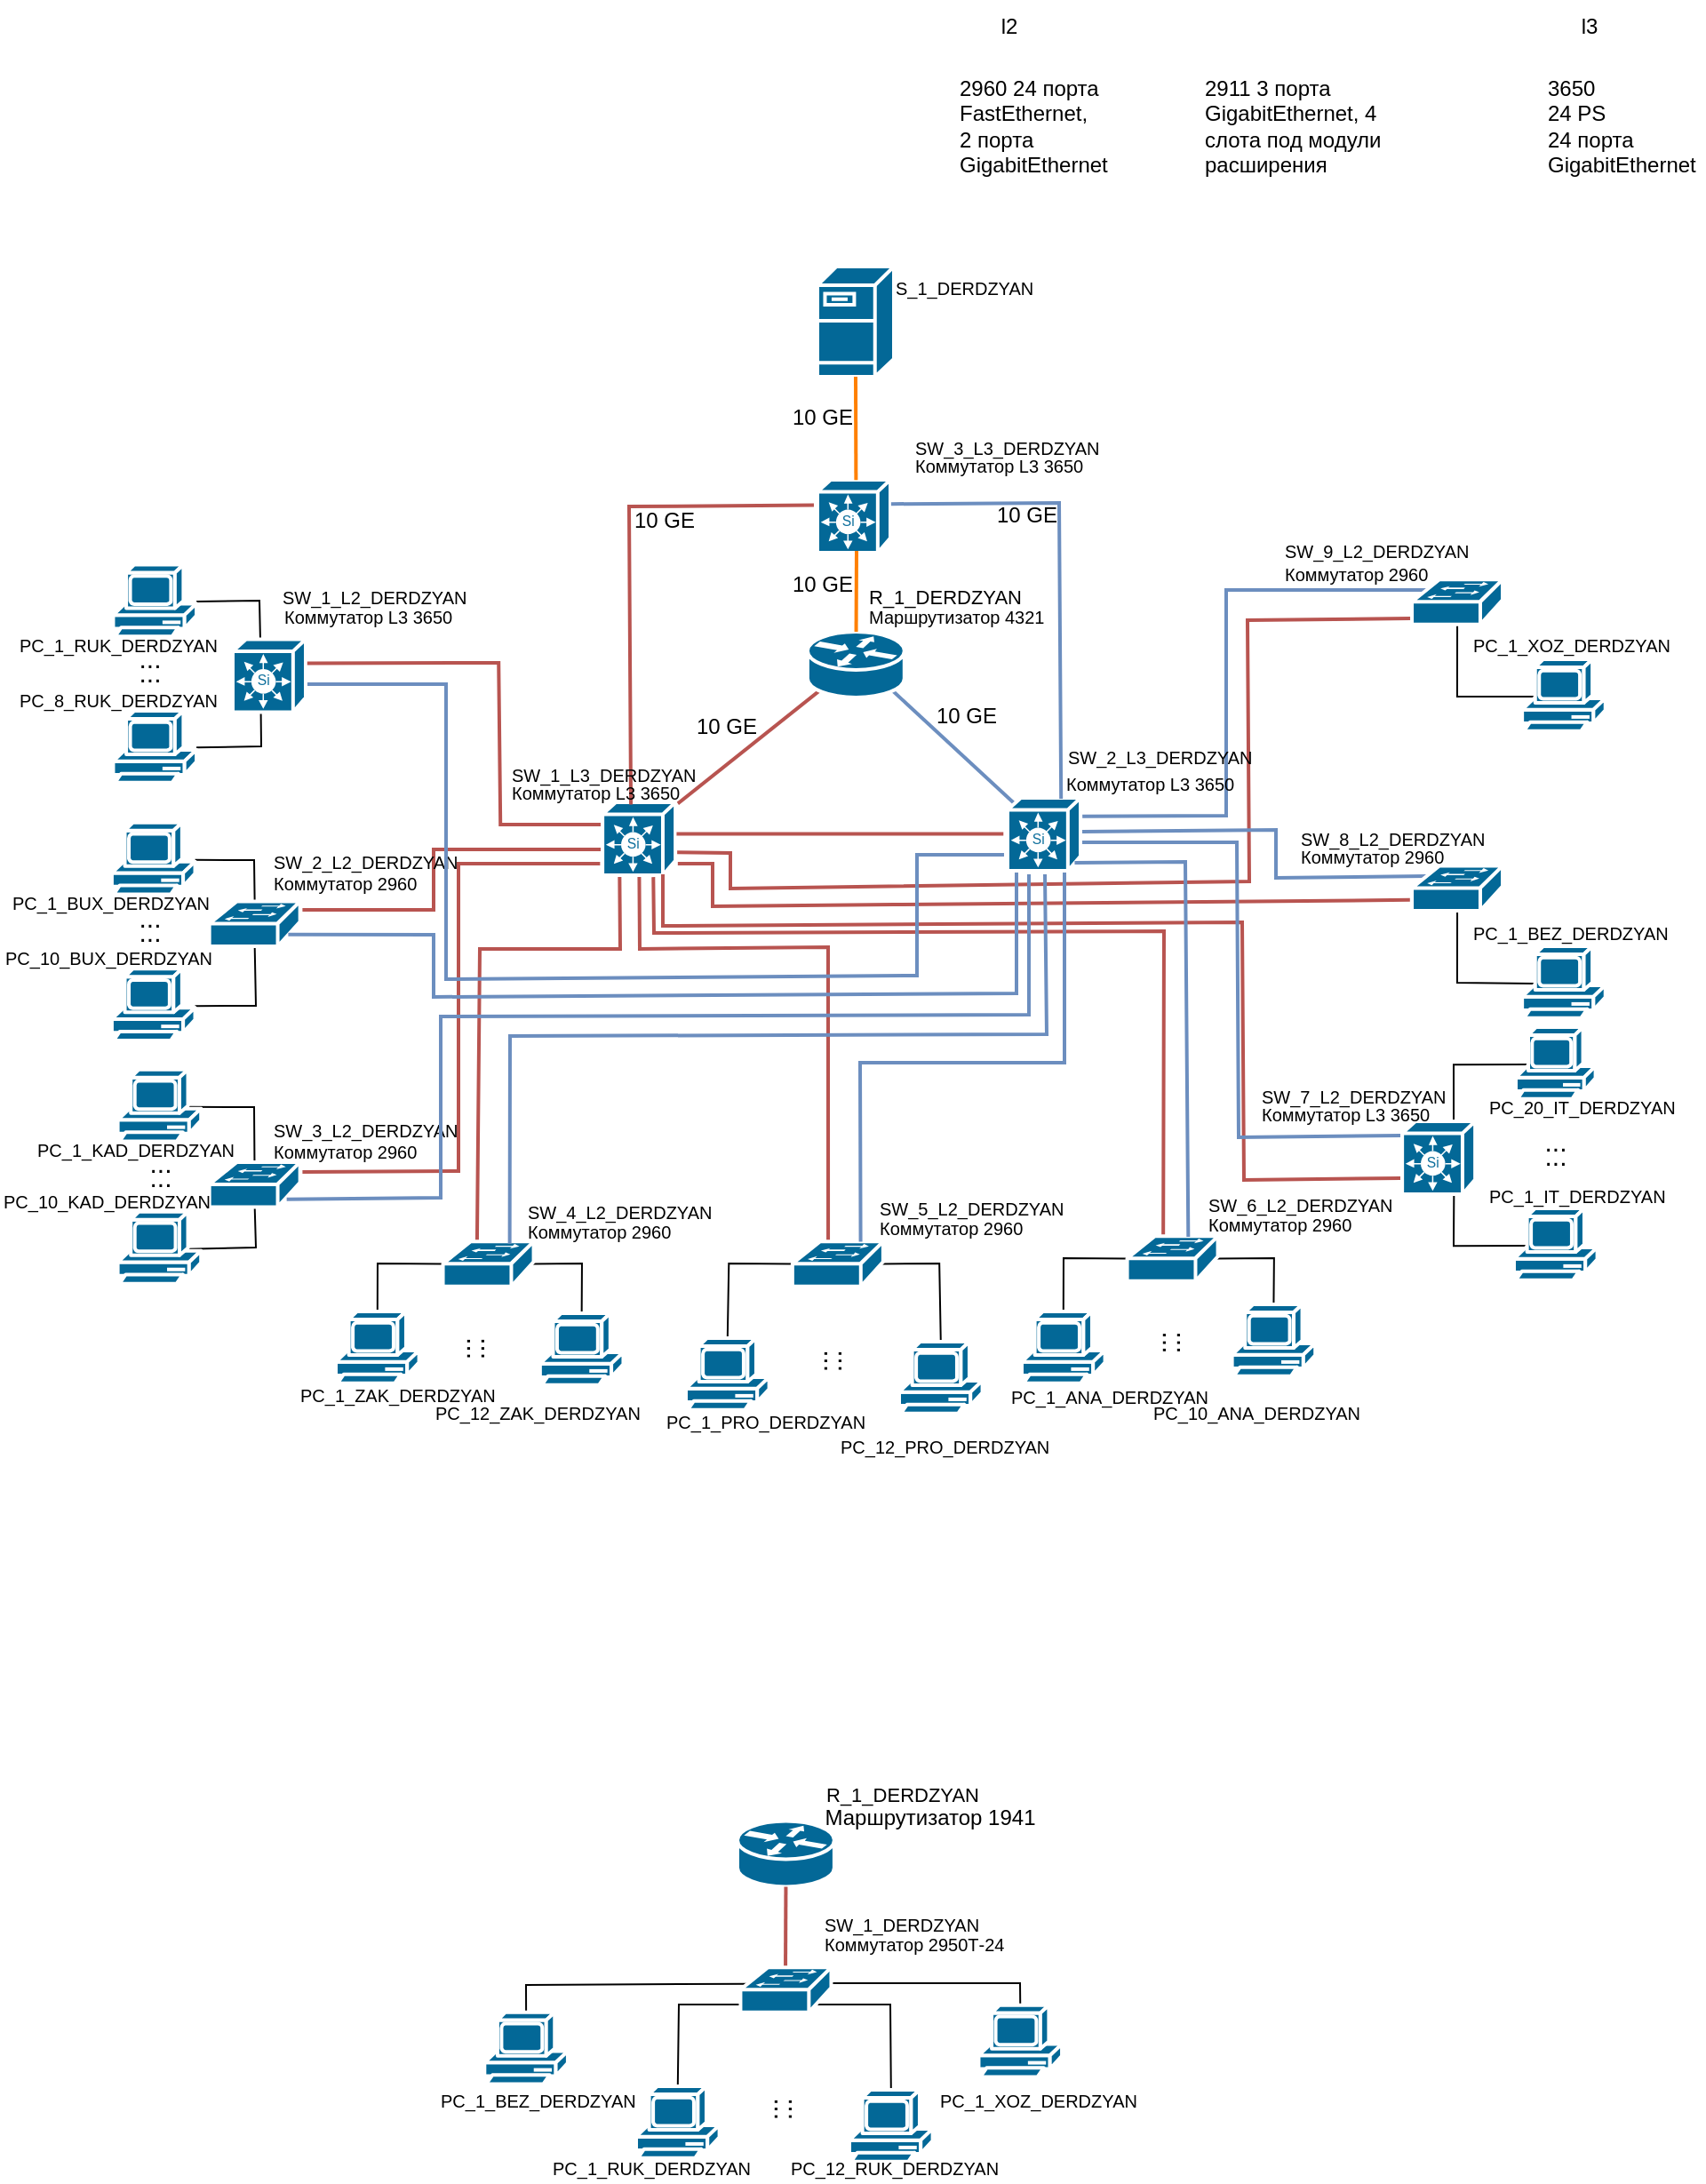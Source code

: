 <mxfile version="22.1.7" type="device">
  <diagram name="Page-1" id="B1khcUpZNTeM3FybgWiX">
    <mxGraphModel dx="-428" dy="4640" grid="1" gridSize="10" guides="1" tooltips="1" connect="1" arrows="1" fold="1" page="1" pageScale="1" pageWidth="850" pageHeight="1100" math="0" shadow="0">
      <root>
        <mxCell id="0" />
        <mxCell id="1" parent="0" />
        <mxCell id="C3e2LOEihxenWoSpNH91-398" value="" style="endArrow=none;html=1;rounded=0;fillColor=#f8cecc;strokeColor=#b85450;strokeWidth=2;entryX=0.398;entryY=0.093;entryDx=0;entryDy=0;entryPerimeter=0;exitX=0.697;exitY=1.026;exitDx=0;exitDy=0;exitPerimeter=0;" parent="1" source="C3e2LOEihxenWoSpNH91-367" target="C3e2LOEihxenWoSpNH91-396" edge="1">
          <mxGeometry width="50" height="50" relative="1" as="geometry">
            <mxPoint x="1590" y="-2940" as="sourcePoint" />
            <mxPoint x="1960" y="-3050" as="targetPoint" />
            <Array as="points">
              <mxPoint x="1567" y="-2955" />
              <mxPoint x="1854" y="-2956" />
            </Array>
          </mxGeometry>
        </mxCell>
        <mxCell id="C3e2LOEihxenWoSpNH91-22" value="" style="endArrow=none;html=1;rounded=0;exitX=0;exitY=1;exitDx=0;exitDy=0;strokeWidth=2;fillColor=#f8cecc;strokeColor=#b85450;entryX=1.027;entryY=0.221;entryDx=0;entryDy=0;entryPerimeter=0;" parent="1" target="C3e2LOEihxenWoSpNH91-359" edge="1">
          <mxGeometry width="50" height="50" relative="1" as="geometry">
            <mxPoint x="1536.68" y="-2994" as="sourcePoint" />
            <mxPoint x="1356.94" y="-2820.72" as="targetPoint" />
            <Array as="points">
              <mxPoint x="1457" y="-2994" />
              <mxPoint x="1457" y="-2821" />
            </Array>
          </mxGeometry>
        </mxCell>
        <mxCell id="C3e2LOEihxenWoSpNH91-23" value="" style="endArrow=none;html=1;rounded=0;exitX=0.25;exitY=1;exitDx=0;exitDy=0;strokeWidth=2;fillColor=#f8cecc;strokeColor=#b85450;entryX=0.376;entryY=0.058;entryDx=0;entryDy=0;entryPerimeter=0;" parent="1" target="C3e2LOEihxenWoSpNH91-360" edge="1">
          <mxGeometry width="50" height="50" relative="1" as="geometry">
            <mxPoint x="1547.615" y="-2994" as="sourcePoint" />
            <mxPoint x="1496.445" y="-2784" as="targetPoint" />
            <Array as="points">
              <mxPoint x="1548" y="-2946" />
              <mxPoint x="1469" y="-2946" />
            </Array>
          </mxGeometry>
        </mxCell>
        <mxCell id="C3e2LOEihxenWoSpNH91-24" value="" style="endArrow=none;html=1;rounded=0;strokeWidth=2;fillColor=#f8cecc;strokeColor=#b85450;entryX=0.394;entryY=0.056;entryDx=0;entryDy=0;entryPerimeter=0;" parent="1" target="C3e2LOEihxenWoSpNH91-361" edge="1">
          <mxGeometry width="50" height="50" relative="1" as="geometry">
            <mxPoint x="1558.671" y="-2994" as="sourcePoint" />
            <mxPoint x="1721.995" y="-2784" as="targetPoint" />
            <Array as="points">
              <mxPoint x="1559" y="-2946" />
              <mxPoint x="1665" y="-2947" />
            </Array>
          </mxGeometry>
        </mxCell>
        <mxCell id="C3e2LOEihxenWoSpNH91-26" value="" style="endArrow=none;html=1;rounded=0;exitX=1;exitY=1;exitDx=0;exitDy=0;strokeWidth=2;fillColor=#f8cecc;strokeColor=#b85450;entryX=-0.022;entryY=0.761;entryDx=0;entryDy=0;entryPerimeter=0;" parent="1" target="C3e2LOEihxenWoSpNH91-363" edge="1">
          <mxGeometry width="50" height="50" relative="1" as="geometry">
            <mxPoint x="1580.42" y="-2994" as="sourcePoint" />
            <mxPoint x="2002.94" y="-2972.64" as="targetPoint" />
            <Array as="points">
              <mxPoint x="1600" y="-2994" />
              <mxPoint x="1600" y="-2970" />
              <mxPoint x="1702" y="-2971" />
            </Array>
          </mxGeometry>
        </mxCell>
        <mxCell id="C3e2LOEihxenWoSpNH91-30" value="" style="endArrow=none;html=1;rounded=0;exitX=0.5;exitY=0;exitDx=0;exitDy=0;exitPerimeter=0;" parent="1" source="C3e2LOEihxenWoSpNH91-358" target="C3e2LOEihxenWoSpNH91-338" edge="1">
          <mxGeometry width="50" height="50" relative="1" as="geometry">
            <mxPoint x="1338.566" y="-2974" as="sourcePoint" />
            <mxPoint x="1280.53" y="-2996" as="targetPoint" />
            <Array as="points">
              <mxPoint x="1342" y="-2996" />
            </Array>
          </mxGeometry>
        </mxCell>
        <mxCell id="C3e2LOEihxenWoSpNH91-31" value="" style="endArrow=none;html=1;rounded=0;entryX=0.5;entryY=0;entryDx=0;entryDy=0;entryPerimeter=0;exitX=0;exitY=0.5;exitDx=0;exitDy=0;exitPerimeter=0;" parent="1" source="C3e2LOEihxenWoSpNH91-360" target="C3e2LOEihxenWoSpNH91-343" edge="1">
          <mxGeometry width="50" height="50" relative="1" as="geometry">
            <mxPoint x="1457.93" y="-2769" as="sourcePoint" />
            <mxPoint x="1411.121" y="-2722" as="targetPoint" />
            <Array as="points">
              <mxPoint x="1411.49" y="-2769" />
            </Array>
          </mxGeometry>
        </mxCell>
        <mxCell id="C3e2LOEihxenWoSpNH91-32" value="" style="endArrow=none;html=1;rounded=0;exitX=0.16;exitY=0.5;exitDx=0;exitDy=0;exitPerimeter=0;entryX=0.573;entryY=0.983;entryDx=0;entryDy=0;entryPerimeter=0;" parent="1" source="C3e2LOEihxenWoSpNH91-354" edge="1">
          <mxGeometry width="50" height="50" relative="1" as="geometry">
            <mxPoint x="2072.0" y="-2777" as="sourcePoint" />
            <mxPoint x="2017.229" y="-2818.039" as="targetPoint" />
            <Array as="points">
              <mxPoint x="2017" y="-2778.86" />
            </Array>
          </mxGeometry>
        </mxCell>
        <mxCell id="C3e2LOEihxenWoSpNH91-33" value="" style="endArrow=none;html=1;rounded=0;fillColor=#f8cecc;strokeColor=#b85450;strokeWidth=2;entryX=0.12;entryY=0.9;entryDx=0;entryDy=0;entryPerimeter=0;" parent="1" target="C3e2LOEihxenWoSpNH91-374" edge="1">
          <mxGeometry width="50" height="50" relative="1" as="geometry">
            <mxPoint x="1580.42" y="-3027.827" as="sourcePoint" />
            <mxPoint x="1658.5" y="-3085.224" as="targetPoint" />
          </mxGeometry>
        </mxCell>
        <mxCell id="C3e2LOEihxenWoSpNH91-34" value="" style="endArrow=none;html=1;rounded=0;strokeWidth=2;fillColor=#dae8fc;strokeColor=#6c8ebf;entryX=0.88;entryY=0.9;entryDx=0;entryDy=0;entryPerimeter=0;" parent="1" target="C3e2LOEihxenWoSpNH91-374" edge="1">
          <mxGeometry width="50" height="50" relative="1" as="geometry">
            <mxPoint x="1775.74" y="-3022.404" as="sourcePoint" />
            <mxPoint x="1697.34" y="-3084.194" as="targetPoint" />
          </mxGeometry>
        </mxCell>
        <mxCell id="C3e2LOEihxenWoSpNH91-38" value="" style="endArrow=none;html=1;rounded=0;exitX=0.99;exitY=0.686;exitDx=0;exitDy=0;exitPerimeter=0;fillColor=#f8cecc;strokeColor=#b85450;strokeWidth=2;entryX=-0.013;entryY=0.868;entryDx=0;entryDy=0;entryPerimeter=0;" parent="1" source="C3e2LOEihxenWoSpNH91-367" target="C3e2LOEihxenWoSpNH91-364" edge="1">
          <mxGeometry width="50" height="50" relative="1" as="geometry">
            <mxPoint x="1578.714" y="-2998.011" as="sourcePoint" />
            <mxPoint x="2005.48" y="-3132.5" as="targetPoint" />
            <Array as="points">
              <mxPoint x="1610" y="-3000" />
              <mxPoint x="1610" y="-2980" />
              <mxPoint x="1902" y="-2984" />
              <mxPoint x="1901" y="-3131" />
            </Array>
          </mxGeometry>
        </mxCell>
        <mxCell id="C3e2LOEihxenWoSpNH91-40" value="" style="endArrow=none;html=1;rounded=0;strokeWidth=2;fillColor=#f8cecc;strokeColor=#b85450;entryX=1.027;entryY=0.19;entryDx=0;entryDy=0;entryPerimeter=0;" parent="1" target="C3e2LOEihxenWoSpNH91-358" edge="1">
          <mxGeometry width="50" height="50" relative="1" as="geometry">
            <mxPoint x="1537" y="-3002" as="sourcePoint" />
            <mxPoint x="1356.94" y="-2966.5" as="targetPoint" />
            <Array as="points">
              <mxPoint x="1443" y="-3002" />
              <mxPoint x="1443" y="-2968" />
            </Array>
          </mxGeometry>
        </mxCell>
        <mxCell id="C3e2LOEihxenWoSpNH91-41" value="&lt;font style=&quot;font-size: 11px;&quot;&gt;R_1_DERDZYAN&lt;/font&gt;" style="text;html=1;strokeColor=none;fillColor=none;align=center;verticalAlign=middle;whiteSpace=wrap;rounded=0;" parent="1" vertex="1">
          <mxGeometry x="1700.59" y="-3159.25" width="60" height="30" as="geometry" />
        </mxCell>
        <mxCell id="C3e2LOEihxenWoSpNH91-48" value="" style="endArrow=none;html=1;rounded=0;entryX=0.5;entryY=0;entryDx=0;entryDy=0;entryPerimeter=0;" parent="1" source="C3e2LOEihxenWoSpNH91-336" edge="1">
          <mxGeometry width="50" height="50" relative="1" as="geometry">
            <mxPoint x="1280.53" y="-3141.184" as="sourcePoint" />
            <mxPoint x="1345.505" y="-3118.63" as="targetPoint" />
            <Array as="points">
              <mxPoint x="1345" y="-3142" />
            </Array>
          </mxGeometry>
        </mxCell>
        <mxCell id="C3e2LOEihxenWoSpNH91-79" value="" style="endArrow=none;html=1;rounded=0;" parent="1" source="C3e2LOEihxenWoSpNH91-337" edge="1">
          <mxGeometry width="50" height="50" relative="1" as="geometry">
            <mxPoint x="1280.53" y="-3060" as="sourcePoint" />
            <mxPoint x="1345.641" y="-3093.38" as="targetPoint" />
            <Array as="points">
              <mxPoint x="1346" y="-3060" />
            </Array>
          </mxGeometry>
        </mxCell>
        <mxCell id="C3e2LOEihxenWoSpNH91-80" value="&lt;font style=&quot;&quot;&gt;&lt;font style=&quot;font-size: 15px;&quot;&gt;...&lt;/font&gt;&lt;br&gt;&lt;/font&gt;" style="text;html=1;align=center;verticalAlign=middle;resizable=0;points=[];autosize=1;strokeColor=none;fillColor=none;fontSize=16;" parent="1" vertex="1">
          <mxGeometry x="1262.73" y="-3125" width="40" height="30" as="geometry" />
        </mxCell>
        <mxCell id="C3e2LOEihxenWoSpNH91-81" style="edgeStyle=none;curved=1;rounded=0;orthogonalLoop=1;jettySize=auto;html=1;exitX=0.25;exitY=0;exitDx=0;exitDy=0;fontSize=12;startSize=8;endSize=8;" parent="1" edge="1">
          <mxGeometry relative="1" as="geometry">
            <mxPoint x="1378.17" y="-3036.64" as="sourcePoint" />
            <mxPoint x="1378.17" y="-3036.64" as="targetPoint" />
          </mxGeometry>
        </mxCell>
        <mxCell id="C3e2LOEihxenWoSpNH91-84" value="" style="endArrow=none;html=1;rounded=0;exitX=0.5;exitY=0.98;exitDx=0;exitDy=0;exitPerimeter=0;" parent="1" source="C3e2LOEihxenWoSpNH91-358" target="C3e2LOEihxenWoSpNH91-339" edge="1">
          <mxGeometry width="50" height="50" relative="1" as="geometry">
            <mxPoint x="1338.57" y="-2944" as="sourcePoint" />
            <mxPoint x="1280.53" y="-2915.368" as="targetPoint" />
            <Array as="points">
              <mxPoint x="1343" y="-2914" />
            </Array>
          </mxGeometry>
        </mxCell>
        <mxCell id="C3e2LOEihxenWoSpNH91-92" value="" style="endArrow=none;html=1;rounded=0;entryX=0.83;entryY=0.5;entryDx=0;entryDy=0;entryPerimeter=0;" parent="1" source="C3e2LOEihxenWoSpNH91-359" target="C3e2LOEihxenWoSpNH91-340" edge="1">
          <mxGeometry width="50" height="50" relative="1" as="geometry">
            <mxPoint x="1338.727" y="-2828.22" as="sourcePoint" />
            <mxPoint x="1282.53" y="-2857.86" as="targetPoint" />
            <Array as="points">
              <mxPoint x="1342" y="-2857" />
            </Array>
          </mxGeometry>
        </mxCell>
        <mxCell id="C3e2LOEihxenWoSpNH91-93" value="" style="endArrow=none;html=1;rounded=0;entryX=0.83;entryY=0.5;entryDx=0;entryDy=0;entryPerimeter=0;exitX=0.5;exitY=0.98;exitDx=0;exitDy=0;exitPerimeter=0;" parent="1" source="C3e2LOEihxenWoSpNH91-359" target="C3e2LOEihxenWoSpNH91-341" edge="1">
          <mxGeometry width="50" height="50" relative="1" as="geometry">
            <mxPoint x="1338.766" y="-2798.22" as="sourcePoint" />
            <mxPoint x="1282.53" y="-2777.592" as="targetPoint" />
            <Array as="points">
              <mxPoint x="1343" y="-2778" />
            </Array>
          </mxGeometry>
        </mxCell>
        <mxCell id="C3e2LOEihxenWoSpNH91-95" value="" style="endArrow=none;html=1;rounded=0;entryX=0.5;entryY=0;entryDx=0;entryDy=0;entryPerimeter=0;exitX=0.98;exitY=0.5;exitDx=0;exitDy=0;exitPerimeter=0;" parent="1" source="C3e2LOEihxenWoSpNH91-360" target="C3e2LOEihxenWoSpNH91-344" edge="1">
          <mxGeometry width="50" height="50" relative="1" as="geometry">
            <mxPoint x="1494.63" y="-2769" as="sourcePoint" />
            <mxPoint x="1526.366" y="-2720" as="targetPoint" />
            <Array as="points">
              <mxPoint x="1526.49" y="-2769" />
            </Array>
          </mxGeometry>
        </mxCell>
        <mxCell id="C3e2LOEihxenWoSpNH91-103" value="" style="endArrow=none;html=1;rounded=0;entryX=0.5;entryY=0;entryDx=0;entryDy=0;entryPerimeter=0;exitX=0;exitY=0.5;exitDx=0;exitDy=0;exitPerimeter=0;" parent="1" source="C3e2LOEihxenWoSpNH91-361" target="C3e2LOEihxenWoSpNH91-345" edge="1">
          <mxGeometry width="50" height="50" relative="1" as="geometry">
            <mxPoint x="1655.58" y="-2769" as="sourcePoint" />
            <mxPoint x="1608.771" y="-2722" as="targetPoint" />
            <Array as="points">
              <mxPoint x="1609.14" y="-2769" />
            </Array>
          </mxGeometry>
        </mxCell>
        <mxCell id="C3e2LOEihxenWoSpNH91-105" value="" style="endArrow=none;html=1;rounded=0;entryX=0.5;entryY=0;entryDx=0;entryDy=0;entryPerimeter=0;exitX=0.98;exitY=0.5;exitDx=0;exitDy=0;exitPerimeter=0;" parent="1" source="C3e2LOEihxenWoSpNH91-361" target="C3e2LOEihxenWoSpNH91-346" edge="1">
          <mxGeometry width="50" height="50" relative="1" as="geometry">
            <mxPoint x="1692.28" y="-2769" as="sourcePoint" />
            <mxPoint x="1727.775" y="-2720" as="targetPoint" />
            <Array as="points">
              <mxPoint x="1727.59" y="-2769" />
            </Array>
          </mxGeometry>
        </mxCell>
        <mxCell id="C3e2LOEihxenWoSpNH91-111" value="" style="endArrow=none;html=1;rounded=0;exitX=0.16;exitY=0.5;exitDx=0;exitDy=0;exitPerimeter=0;entryX=0.569;entryY=0;entryDx=0;entryDy=0;entryPerimeter=0;" parent="1" source="C3e2LOEihxenWoSpNH91-353" edge="1">
          <mxGeometry width="50" height="50" relative="1" as="geometry">
            <mxPoint x="2072" y="-2882" as="sourcePoint" />
            <mxPoint x="2017.025" y="-2842.86" as="targetPoint" />
            <Array as="points">
              <mxPoint x="2017" y="-2880.86" />
            </Array>
          </mxGeometry>
        </mxCell>
        <mxCell id="C3e2LOEihxenWoSpNH91-117" value="" style="endArrow=none;html=1;rounded=0;exitX=0.16;exitY=0.5;exitDx=0;exitDy=0;exitPerimeter=0;entryX=0.5;entryY=0.98;entryDx=0;entryDy=0;entryPerimeter=0;" parent="1" source="C3e2LOEihxenWoSpNH91-352" target="C3e2LOEihxenWoSpNH91-363" edge="1">
          <mxGeometry width="50" height="50" relative="1" as="geometry">
            <mxPoint x="2076.0" y="-2927.14" as="sourcePoint" />
            <mxPoint x="2021.208" y="-2965.14" as="targetPoint" />
            <Array as="points">
              <mxPoint x="2019" y="-2927" />
            </Array>
          </mxGeometry>
        </mxCell>
        <mxCell id="C3e2LOEihxenWoSpNH91-130" value="" style="endArrow=none;html=1;rounded=0;exitX=0.16;exitY=0.5;exitDx=0;exitDy=0;exitPerimeter=0;entryX=0.5;entryY=0.98;entryDx=0;entryDy=0;entryPerimeter=0;" parent="1" source="C3e2LOEihxenWoSpNH91-348" target="C3e2LOEihxenWoSpNH91-364" edge="1">
          <mxGeometry width="50" height="50" relative="1" as="geometry">
            <mxPoint x="2078.54" y="-3087" as="sourcePoint" />
            <mxPoint x="2023.748" y="-3125" as="targetPoint" />
            <Array as="points">
              <mxPoint x="2019" y="-3088" />
            </Array>
          </mxGeometry>
        </mxCell>
        <mxCell id="C3e2LOEihxenWoSpNH91-139" value="" style="endArrow=none;html=1;rounded=0;fontSize=12;startSize=8;endSize=8;exitX=1;exitY=0.25;exitDx=0;exitDy=0;entryX=0.16;entryY=0.23;entryDx=0;entryDy=0;fillColor=#dae8fc;strokeColor=#6c8ebf;strokeWidth=2;entryPerimeter=0;" parent="1" target="C3e2LOEihxenWoSpNH91-364" edge="1">
          <mxGeometry width="50" height="50" relative="1" as="geometry">
            <mxPoint x="1808.08" y="-3020.625" as="sourcePoint" />
            <mxPoint x="2005.48" y="-3147.5" as="targetPoint" />
            <Array as="points">
              <mxPoint x="1889" y="-3021" />
              <mxPoint x="1889" y="-3148" />
            </Array>
          </mxGeometry>
        </mxCell>
        <mxCell id="C3e2LOEihxenWoSpNH91-140" value="" style="endArrow=none;html=1;rounded=0;fontSize=12;startSize=8;endSize=8;entryX=0.16;entryY=0.23;entryDx=0;entryDy=0;fillColor=#dae8fc;strokeColor=#6c8ebf;strokeWidth=2;entryPerimeter=0;" parent="1" target="C3e2LOEihxenWoSpNH91-363" edge="1">
          <mxGeometry width="50" height="50" relative="1" as="geometry">
            <mxPoint x="1808" y="-3012" as="sourcePoint" />
            <mxPoint x="2002.94" y="-2987.64" as="targetPoint" />
            <Array as="points">
              <mxPoint x="1917" y="-3013" />
              <mxPoint x="1917" y="-2986" />
            </Array>
          </mxGeometry>
        </mxCell>
        <mxCell id="C3e2LOEihxenWoSpNH91-336" value="" style="shape=mxgraph.cisco.computers_and_peripherals.pc;sketch=0;html=1;pointerEvents=1;dashed=0;fillColor=#036897;strokeColor=#ffffff;strokeWidth=2;verticalLabelPosition=bottom;verticalAlign=top;align=center;outlineConnect=0;" parent="1" vertex="1">
          <mxGeometry x="1262.73" y="-3162.25" width="46.8" height="42" as="geometry" />
        </mxCell>
        <mxCell id="C3e2LOEihxenWoSpNH91-337" value="" style="shape=mxgraph.cisco.computers_and_peripherals.pc;sketch=0;html=1;pointerEvents=1;dashed=0;fillColor=#036897;strokeColor=#ffffff;strokeWidth=2;verticalLabelPosition=bottom;verticalAlign=top;align=center;outlineConnect=0;" parent="1" vertex="1">
          <mxGeometry x="1262.73" y="-3080" width="46.8" height="42" as="geometry" />
        </mxCell>
        <mxCell id="C3e2LOEihxenWoSpNH91-338" value="" style="shape=mxgraph.cisco.computers_and_peripherals.pc;sketch=0;html=1;pointerEvents=1;dashed=0;fillColor=#036897;strokeColor=#ffffff;strokeWidth=2;verticalLabelPosition=bottom;verticalAlign=top;align=center;outlineConnect=0;" parent="1" vertex="1">
          <mxGeometry x="1261.96" y="-3017.12" width="46.8" height="42" as="geometry" />
        </mxCell>
        <mxCell id="C3e2LOEihxenWoSpNH91-339" value="" style="shape=mxgraph.cisco.computers_and_peripherals.pc;sketch=0;html=1;pointerEvents=1;dashed=0;fillColor=#036897;strokeColor=#ffffff;strokeWidth=2;verticalLabelPosition=bottom;verticalAlign=top;align=center;outlineConnect=0;" parent="1" vertex="1">
          <mxGeometry x="1261.96" y="-2934.87" width="46.8" height="42" as="geometry" />
        </mxCell>
        <mxCell id="C3e2LOEihxenWoSpNH91-340" value="" style="shape=mxgraph.cisco.computers_and_peripherals.pc;sketch=0;html=1;pointerEvents=1;dashed=0;fillColor=#036897;strokeColor=#ffffff;strokeWidth=2;verticalLabelPosition=bottom;verticalAlign=top;align=center;outlineConnect=0;" parent="1" vertex="1">
          <mxGeometry x="1265.3" y="-2878.14" width="46.8" height="42" as="geometry" />
        </mxCell>
        <mxCell id="C3e2LOEihxenWoSpNH91-341" value="" style="shape=mxgraph.cisco.computers_and_peripherals.pc;sketch=0;html=1;pointerEvents=1;dashed=0;fillColor=#036897;strokeColor=#ffffff;strokeWidth=2;verticalLabelPosition=bottom;verticalAlign=top;align=center;outlineConnect=0;" parent="1" vertex="1">
          <mxGeometry x="1265.3" y="-2798.09" width="46.8" height="42" as="geometry" />
        </mxCell>
        <mxCell id="C3e2LOEihxenWoSpNH91-343" value="" style="shape=mxgraph.cisco.computers_and_peripherals.pc;sketch=0;html=1;pointerEvents=1;dashed=0;fillColor=#036897;strokeColor=#ffffff;strokeWidth=2;verticalLabelPosition=bottom;verticalAlign=top;align=center;outlineConnect=0;" parent="1" vertex="1">
          <mxGeometry x="1388.0" y="-2742" width="46.8" height="42" as="geometry" />
        </mxCell>
        <mxCell id="C3e2LOEihxenWoSpNH91-344" value="" style="shape=mxgraph.cisco.computers_and_peripherals.pc;sketch=0;html=1;pointerEvents=1;dashed=0;fillColor=#036897;strokeColor=#ffffff;strokeWidth=2;verticalLabelPosition=bottom;verticalAlign=top;align=center;outlineConnect=0;" parent="1" vertex="1">
          <mxGeometry x="1502.93" y="-2741" width="46.8" height="42" as="geometry" />
        </mxCell>
        <mxCell id="C3e2LOEihxenWoSpNH91-345" value="" style="shape=mxgraph.cisco.computers_and_peripherals.pc;sketch=0;html=1;pointerEvents=1;dashed=0;fillColor=#036897;strokeColor=#ffffff;strokeWidth=2;verticalLabelPosition=bottom;verticalAlign=top;align=center;outlineConnect=0;" parent="1" vertex="1">
          <mxGeometry x="1585.0" y="-2727" width="46.8" height="42" as="geometry" />
        </mxCell>
        <mxCell id="C3e2LOEihxenWoSpNH91-346" value="" style="shape=mxgraph.cisco.computers_and_peripherals.pc;sketch=0;html=1;pointerEvents=1;dashed=0;fillColor=#036897;strokeColor=#ffffff;strokeWidth=2;verticalLabelPosition=bottom;verticalAlign=top;align=center;outlineConnect=0;" parent="1" vertex="1">
          <mxGeometry x="1705.0" y="-2725" width="46.8" height="42" as="geometry" />
        </mxCell>
        <mxCell id="C3e2LOEihxenWoSpNH91-348" value="" style="shape=mxgraph.cisco.computers_and_peripherals.pc;sketch=0;html=1;pointerEvents=1;dashed=0;fillColor=#036897;strokeColor=#ffffff;strokeWidth=2;verticalLabelPosition=bottom;verticalAlign=top;align=center;outlineConnect=0;" parent="1" vertex="1">
          <mxGeometry x="2055.57" y="-3109" width="46.8" height="42" as="geometry" />
        </mxCell>
        <mxCell id="C3e2LOEihxenWoSpNH91-352" value="" style="shape=mxgraph.cisco.computers_and_peripherals.pc;sketch=0;html=1;pointerEvents=1;dashed=0;fillColor=#036897;strokeColor=#ffffff;strokeWidth=2;verticalLabelPosition=bottom;verticalAlign=top;align=center;outlineConnect=0;" parent="1" vertex="1">
          <mxGeometry x="2055.57" y="-2947.5" width="46.8" height="42" as="geometry" />
        </mxCell>
        <mxCell id="C3e2LOEihxenWoSpNH91-353" value="" style="shape=mxgraph.cisco.computers_and_peripherals.pc;sketch=0;html=1;pointerEvents=1;dashed=0;fillColor=#036897;strokeColor=#ffffff;strokeWidth=2;verticalLabelPosition=bottom;verticalAlign=top;align=center;outlineConnect=0;" parent="1" vertex="1">
          <mxGeometry x="2052" y="-2902" width="44.8" height="42" as="geometry" />
        </mxCell>
        <mxCell id="C3e2LOEihxenWoSpNH91-354" value="" style="shape=mxgraph.cisco.computers_and_peripherals.pc;sketch=0;html=1;pointerEvents=1;dashed=0;fillColor=#036897;strokeColor=#ffffff;strokeWidth=2;verticalLabelPosition=bottom;verticalAlign=top;align=center;outlineConnect=0;" parent="1" vertex="1">
          <mxGeometry x="2051.0" y="-2800" width="46.8" height="42" as="geometry" />
        </mxCell>
        <mxCell id="C3e2LOEihxenWoSpNH91-356" value="" style="shape=mxgraph.cisco.servers.fileserver;sketch=0;html=1;pointerEvents=1;dashed=0;fillColor=#036897;strokeColor=#ffffff;strokeWidth=2;verticalLabelPosition=bottom;verticalAlign=top;align=center;outlineConnect=0;" parent="1" vertex="1">
          <mxGeometry x="1659" y="-3330" width="43" height="62" as="geometry" />
        </mxCell>
        <mxCell id="C3e2LOEihxenWoSpNH91-358" value="" style="shape=mxgraph.cisco.switches.workgroup_switch;sketch=0;html=1;pointerEvents=1;dashed=0;fillColor=#036897;strokeColor=#ffffff;strokeWidth=2;verticalLabelPosition=bottom;verticalAlign=top;align=center;outlineConnect=0;" parent="1" vertex="1">
          <mxGeometry x="1316.82" y="-2972.75" width="51.01" height="25.25" as="geometry" />
        </mxCell>
        <mxCell id="C3e2LOEihxenWoSpNH91-359" value="" style="shape=mxgraph.cisco.switches.workgroup_switch;sketch=0;html=1;pointerEvents=1;dashed=0;fillColor=#036897;strokeColor=#ffffff;strokeWidth=2;verticalLabelPosition=bottom;verticalAlign=top;align=center;outlineConnect=0;" parent="1" vertex="1">
          <mxGeometry x="1316.82" y="-2826.03" width="51.01" height="25.25" as="geometry" />
        </mxCell>
        <mxCell id="C3e2LOEihxenWoSpNH91-360" value="" style="shape=mxgraph.cisco.switches.workgroup_switch;sketch=0;html=1;pointerEvents=1;dashed=0;fillColor=#036897;strokeColor=#ffffff;strokeWidth=2;verticalLabelPosition=bottom;verticalAlign=top;align=center;outlineConnect=0;" parent="1" vertex="1">
          <mxGeometry x="1448.27" y="-2781.34" width="51.01" height="25.25" as="geometry" />
        </mxCell>
        <mxCell id="C3e2LOEihxenWoSpNH91-361" value="" style="shape=mxgraph.cisco.switches.workgroup_switch;sketch=0;html=1;pointerEvents=1;dashed=0;fillColor=#036897;strokeColor=#ffffff;strokeWidth=2;verticalLabelPosition=bottom;verticalAlign=top;align=center;outlineConnect=0;" parent="1" vertex="1">
          <mxGeometry x="1644.93" y="-2781.34" width="51.01" height="25.25" as="geometry" />
        </mxCell>
        <mxCell id="C3e2LOEihxenWoSpNH91-363" value="" style="shape=mxgraph.cisco.switches.workgroup_switch;sketch=0;html=1;pointerEvents=1;dashed=0;fillColor=#036897;strokeColor=#ffffff;strokeWidth=2;verticalLabelPosition=bottom;verticalAlign=top;align=center;outlineConnect=0;" parent="1" vertex="1">
          <mxGeometry x="1993.53" y="-2992.78" width="51.01" height="25.25" as="geometry" />
        </mxCell>
        <mxCell id="C3e2LOEihxenWoSpNH91-364" value="" style="shape=mxgraph.cisco.switches.workgroup_switch;sketch=0;html=1;pointerEvents=1;dashed=0;fillColor=#036897;strokeColor=#ffffff;strokeWidth=2;verticalLabelPosition=bottom;verticalAlign=top;align=center;outlineConnect=0;" parent="1" vertex="1">
          <mxGeometry x="1993.53" y="-3153.87" width="51.01" height="25.25" as="geometry" />
        </mxCell>
        <mxCell id="C3e2LOEihxenWoSpNH91-367" value="" style="shape=mxgraph.cisco.switches.simultilayer_switch;sketch=0;html=1;pointerEvents=1;dashed=0;fillColor=#036897;strokeColor=#ffffff;strokeWidth=2;verticalLabelPosition=bottom;verticalAlign=top;align=center;outlineConnect=0;" parent="1" vertex="1">
          <mxGeometry x="1538.07" y="-3028.5" width="41" height="41" as="geometry" />
        </mxCell>
        <mxCell id="C3e2LOEihxenWoSpNH91-368" value="" style="shape=mxgraph.cisco.switches.simultilayer_switch;sketch=0;html=1;pointerEvents=1;dashed=0;fillColor=#036897;strokeColor=#ffffff;strokeWidth=2;verticalLabelPosition=bottom;verticalAlign=top;align=center;outlineConnect=0;" parent="1" vertex="1">
          <mxGeometry x="1766.0" y="-3031" width="41" height="41" as="geometry" />
        </mxCell>
        <mxCell id="C3e2LOEihxenWoSpNH91-369" value="" style="shape=mxgraph.cisco.switches.simultilayer_switch;sketch=0;html=1;pointerEvents=1;dashed=0;fillColor=#036897;strokeColor=#ffffff;strokeWidth=2;verticalLabelPosition=bottom;verticalAlign=top;align=center;outlineConnect=0;" parent="1" vertex="1">
          <mxGeometry x="1659.0" y="-3210" width="41" height="41" as="geometry" />
        </mxCell>
        <mxCell id="C3e2LOEihxenWoSpNH91-370" value="" style="endArrow=none;html=1;rounded=0;entryX=0.389;entryY=0.031;entryDx=0;entryDy=0;exitX=-0.049;exitY=0.349;exitDx=0;exitDy=0;strokeWidth=2;fillColor=#f8cecc;strokeColor=#b85450;exitPerimeter=0;entryPerimeter=0;" parent="1" source="C3e2LOEihxenWoSpNH91-369" target="C3e2LOEihxenWoSpNH91-367" edge="1">
          <mxGeometry width="50" height="50" relative="1" as="geometry">
            <mxPoint x="1721.99" y="-3153.875" as="sourcePoint" />
            <mxPoint x="1538.07" y="-3153.875" as="targetPoint" />
            <Array as="points">
              <mxPoint x="1553" y="-3195" />
            </Array>
          </mxGeometry>
        </mxCell>
        <mxCell id="C3e2LOEihxenWoSpNH91-372" value="" style="endArrow=none;html=1;rounded=0;exitX=1.011;exitY=0.332;exitDx=0;exitDy=0;entryX=0.734;entryY=0.013;entryDx=0;entryDy=0;strokeWidth=2;fillColor=#dae8fc;strokeColor=#6c8ebf;exitPerimeter=0;entryPerimeter=0;" parent="1" source="C3e2LOEihxenWoSpNH91-369" target="C3e2LOEihxenWoSpNH91-368" edge="1">
          <mxGeometry width="50" height="50" relative="1" as="geometry">
            <mxPoint x="1590.42" y="-3003.165" as="sourcePoint" />
            <mxPoint x="1774.34" y="-3003.165" as="targetPoint" />
            <Array as="points">
              <mxPoint x="1795" y="-3197" />
            </Array>
          </mxGeometry>
        </mxCell>
        <mxCell id="C3e2LOEihxenWoSpNH91-374" value="" style="shape=mxgraph.cisco.routers.router;sketch=0;html=1;pointerEvents=1;dashed=0;fillColor=#036897;strokeColor=#ffffff;strokeWidth=2;verticalLabelPosition=bottom;verticalAlign=top;align=center;outlineConnect=0;" parent="1" vertex="1">
          <mxGeometry x="1653.45" y="-3124.51" width="54.45" height="37" as="geometry" />
        </mxCell>
        <mxCell id="C3e2LOEihxenWoSpNH91-375" value="" style="endArrow=none;html=1;rounded=0;strokeWidth=2;fillColor=#dae8fc;strokeColor=#FF8000;" parent="1" target="C3e2LOEihxenWoSpNH91-374" edge="1">
          <mxGeometry width="50" height="50" relative="1" as="geometry">
            <mxPoint x="1681" y="-3170" as="sourcePoint" />
            <mxPoint x="1680.55" y="-3124.51" as="targetPoint" />
          </mxGeometry>
        </mxCell>
        <mxCell id="C3e2LOEihxenWoSpNH91-379" value="&lt;font style=&quot;font-size: 10px;&quot;&gt;SW_2_L3_DERDZYAN&lt;/font&gt;" style="text;whiteSpace=wrap;html=1;fontSize=10;" parent="1" vertex="1">
          <mxGeometry x="1797.92" y="-3066" width="81.32" height="20" as="geometry" />
        </mxCell>
        <mxCell id="C3e2LOEihxenWoSpNH91-380" value="&lt;font style=&quot;font-size: 10px;&quot;&gt;SW_3_L3_DERDZYAN&lt;/font&gt;" style="text;whiteSpace=wrap;html=1;fontSize=10;" parent="1" vertex="1">
          <mxGeometry x="1712.07" y="-3240" width="81.32" height="20" as="geometry" />
        </mxCell>
        <mxCell id="C3e2LOEihxenWoSpNH91-381" value="&lt;font style=&quot;font-size: 10px;&quot;&gt;SW_1_L2_DERDZYAN&lt;/font&gt;" style="text;whiteSpace=wrap;html=1;fontSize=10;" parent="1" vertex="1">
          <mxGeometry x="1356.2" y="-3156" width="81.32" height="20" as="geometry" />
        </mxCell>
        <mxCell id="C3e2LOEihxenWoSpNH91-382" value="&lt;font style=&quot;font-size: 10px;&quot;&gt;SW_2_L2_DERDZYAN&lt;/font&gt;" style="text;whiteSpace=wrap;html=1;fontSize=10;" parent="1" vertex="1">
          <mxGeometry x="1350.6" y="-3007.5" width="81.32" height="20" as="geometry" />
        </mxCell>
        <mxCell id="C3e2LOEihxenWoSpNH91-383" value="&lt;font style=&quot;font-size: 10px;&quot;&gt;SW_3_L2_DERDZYAN&lt;/font&gt;" style="text;whiteSpace=wrap;html=1;fontSize=10;" parent="1" vertex="1">
          <mxGeometry x="1350.6" y="-2856.14" width="81.32" height="20" as="geometry" />
        </mxCell>
        <mxCell id="C3e2LOEihxenWoSpNH91-384" value="&lt;font style=&quot;font-size: 10px;&quot;&gt;SW_4_L2_DERDZYAN&lt;/font&gt;" style="text;whiteSpace=wrap;html=1;fontSize=10;" parent="1" vertex="1">
          <mxGeometry x="1494.0" y="-2810.0" width="81.32" height="20" as="geometry" />
        </mxCell>
        <mxCell id="C3e2LOEihxenWoSpNH91-385" value="&lt;font style=&quot;font-size: 10px;&quot;&gt;SW_5_L2_DERDZYAN&lt;/font&gt;" style="text;whiteSpace=wrap;html=1;fontSize=10;" parent="1" vertex="1">
          <mxGeometry x="1691.51" y="-2811.98" width="81.32" height="20" as="geometry" />
        </mxCell>
        <mxCell id="C3e2LOEihxenWoSpNH91-386" value="&lt;font style=&quot;font-size: 10px;&quot;&gt;SW_7_L2_DERDZYAN&lt;/font&gt;" style="text;whiteSpace=wrap;html=1;fontSize=10;" parent="1" vertex="1">
          <mxGeometry x="1906.75" y="-2875.14" width="81.32" height="20" as="geometry" />
        </mxCell>
        <mxCell id="C3e2LOEihxenWoSpNH91-387" value="&lt;font style=&quot;font-size: 10px;&quot;&gt;SW_8_L2_DERDZYAN&lt;/font&gt;" style="text;whiteSpace=wrap;html=1;fontSize=10;" parent="1" vertex="1">
          <mxGeometry x="1928.68" y="-3020.5" width="81.32" height="20" as="geometry" />
        </mxCell>
        <mxCell id="C3e2LOEihxenWoSpNH91-388" value="&lt;font style=&quot;font-size: 10px;&quot;&gt;SW_9_L2_DERDZYAN&lt;/font&gt;" style="text;whiteSpace=wrap;html=1;fontSize=10;" parent="1" vertex="1">
          <mxGeometry x="1920.0" y="-3182.25" width="81.32" height="20" as="geometry" />
        </mxCell>
        <mxCell id="C3e2LOEihxenWoSpNH91-389" value="" style="endArrow=none;html=1;rounded=0;entryX=0.5;entryY=0;entryDx=0;entryDy=0;entryPerimeter=0;exitX=0;exitY=0.5;exitDx=0;exitDy=0;exitPerimeter=0;" parent="1" source="C3e2LOEihxenWoSpNH91-396" target="C3e2LOEihxenWoSpNH91-394" edge="1">
          <mxGeometry width="50" height="50" relative="1" as="geometry">
            <mxPoint x="1843.93" y="-2772" as="sourcePoint" />
            <mxPoint x="1797.121" y="-2725" as="targetPoint" />
            <Array as="points">
              <mxPoint x="1797.49" y="-2772" />
            </Array>
          </mxGeometry>
        </mxCell>
        <mxCell id="C3e2LOEihxenWoSpNH91-390" value="" style="endArrow=none;html=1;rounded=0;entryX=0.5;entryY=0;entryDx=0;entryDy=0;entryPerimeter=0;exitX=0.98;exitY=0.5;exitDx=0;exitDy=0;exitPerimeter=0;" parent="1" source="C3e2LOEihxenWoSpNH91-396" target="C3e2LOEihxenWoSpNH91-395" edge="1">
          <mxGeometry width="50" height="50" relative="1" as="geometry">
            <mxPoint x="1880.63" y="-2772" as="sourcePoint" />
            <mxPoint x="1916.125" y="-2723" as="targetPoint" />
            <Array as="points">
              <mxPoint x="1915.94" y="-2772" />
            </Array>
          </mxGeometry>
        </mxCell>
        <mxCell id="C3e2LOEihxenWoSpNH91-394" value="" style="shape=mxgraph.cisco.computers_and_peripherals.pc;sketch=0;html=1;pointerEvents=1;dashed=0;fillColor=#036897;strokeColor=#ffffff;strokeWidth=2;verticalLabelPosition=bottom;verticalAlign=top;align=center;outlineConnect=0;" parent="1" vertex="1">
          <mxGeometry x="1774.0" y="-2742" width="46.8" height="42" as="geometry" />
        </mxCell>
        <mxCell id="C3e2LOEihxenWoSpNH91-395" value="" style="shape=mxgraph.cisco.computers_and_peripherals.pc;sketch=0;html=1;pointerEvents=1;dashed=0;fillColor=#036897;strokeColor=#ffffff;strokeWidth=2;verticalLabelPosition=bottom;verticalAlign=top;align=center;outlineConnect=0;" parent="1" vertex="1">
          <mxGeometry x="1892.31" y="-2746" width="46.8" height="42" as="geometry" />
        </mxCell>
        <mxCell id="C3e2LOEihxenWoSpNH91-396" value="" style="shape=mxgraph.cisco.switches.workgroup_switch;sketch=0;html=1;pointerEvents=1;dashed=0;fillColor=#036897;strokeColor=#ffffff;strokeWidth=2;verticalLabelPosition=bottom;verticalAlign=top;align=center;outlineConnect=0;" parent="1" vertex="1">
          <mxGeometry x="1833.28" y="-2784.34" width="51.01" height="25.25" as="geometry" />
        </mxCell>
        <mxCell id="C3e2LOEihxenWoSpNH91-397" value="&lt;font style=&quot;font-size: 10px;&quot;&gt;SW_6_L2_DERDZYAN&lt;/font&gt;" style="text;whiteSpace=wrap;html=1;fontSize=10;" parent="1" vertex="1">
          <mxGeometry x="1877.0" y="-2814.0" width="81.32" height="20" as="geometry" />
        </mxCell>
        <mxCell id="C3e2LOEihxenWoSpNH91-401" value="&lt;font style=&quot;font-size: 10px;&quot;&gt;PC_1_RUK_DERDZYAN&lt;/font&gt;" style="text;whiteSpace=wrap;html=1;fontSize=10;" parent="1" vertex="1">
          <mxGeometry x="1208.37" y="-3129.25" width="81.32" height="20" as="geometry" />
        </mxCell>
        <mxCell id="C3e2LOEihxenWoSpNH91-402" value="&lt;font style=&quot;font-size: 10px;&quot;&gt;PC_8_RUK_DERDZYAN&lt;/font&gt;" style="text;whiteSpace=wrap;html=1;fontSize=10;" parent="1" vertex="1">
          <mxGeometry x="1208.37" y="-3098" width="81.32" height="20" as="geometry" />
        </mxCell>
        <mxCell id="C3e2LOEihxenWoSpNH91-403" value="&lt;font style=&quot;font-size: 10px;&quot;&gt;PC_1_BUX_DERDZYAN&lt;/font&gt;" style="text;whiteSpace=wrap;html=1;fontSize=10;" parent="1" vertex="1">
          <mxGeometry x="1204" y="-2984" width="81.32" height="20" as="geometry" />
        </mxCell>
        <mxCell id="C3e2LOEihxenWoSpNH91-404" value="&lt;font style=&quot;font-size: 10px;&quot;&gt;PC_10_BUX_DERDZYAN&lt;/font&gt;" style="text;whiteSpace=wrap;html=1;fontSize=10;" parent="1" vertex="1">
          <mxGeometry x="1200" y="-2953" width="81.32" height="20" as="geometry" />
        </mxCell>
        <mxCell id="C3e2LOEihxenWoSpNH91-405" value="&lt;font style=&quot;font-size: 10px;&quot;&gt;PC_1_KAD_DERDZYAN&lt;/font&gt;" style="text;whiteSpace=wrap;html=1;fontSize=10;" parent="1" vertex="1">
          <mxGeometry x="1218" y="-2845" width="81.32" height="20" as="geometry" />
        </mxCell>
        <mxCell id="C3e2LOEihxenWoSpNH91-406" value="&lt;font style=&quot;font-size: 10px;&quot;&gt;PC_10_KAD_DERDZYAN&lt;/font&gt;" style="text;whiteSpace=wrap;html=1;fontSize=10;" parent="1" vertex="1">
          <mxGeometry x="1199" y="-2816" width="81.32" height="20" as="geometry" />
        </mxCell>
        <mxCell id="C3e2LOEihxenWoSpNH91-407" value="&lt;font style=&quot;font-size: 10px;&quot;&gt;PC_1_ZAK_DERDZYAN&lt;/font&gt;" style="text;whiteSpace=wrap;html=1;fontSize=10;" parent="1" vertex="1">
          <mxGeometry x="1366" y="-2707" width="81.32" height="20" as="geometry" />
        </mxCell>
        <mxCell id="C3e2LOEihxenWoSpNH91-408" value="&lt;font style=&quot;font-size: 10px;&quot;&gt;PC_12_ZAK_DERDZYAN&lt;/font&gt;" style="text;whiteSpace=wrap;html=1;fontSize=10;" parent="1" vertex="1">
          <mxGeometry x="1442" y="-2697" width="81.32" height="20" as="geometry" />
        </mxCell>
        <mxCell id="C3e2LOEihxenWoSpNH91-409" value="&lt;font style=&quot;font-size: 10px;&quot;&gt;PC_1_PRO_DERDZYAN&lt;/font&gt;" style="text;whiteSpace=wrap;html=1;fontSize=10;" parent="1" vertex="1">
          <mxGeometry x="1572" y="-2692" width="81.32" height="20" as="geometry" />
        </mxCell>
        <mxCell id="C3e2LOEihxenWoSpNH91-410" value="&lt;font style=&quot;font-size: 10px;&quot;&gt;PC_12_PRO_DERDZYAN&lt;/font&gt;" style="text;whiteSpace=wrap;html=1;fontSize=10;" parent="1" vertex="1">
          <mxGeometry x="1670.0" y="-2678" width="81.32" height="20" as="geometry" />
        </mxCell>
        <mxCell id="C3e2LOEihxenWoSpNH91-411" value="&lt;font style=&quot;font-size: 10px;&quot;&gt;PC_1_ANA_DERDZYAN&lt;/font&gt;" style="text;whiteSpace=wrap;html=1;fontSize=10;" parent="1" vertex="1">
          <mxGeometry x="1766.0" y="-2706" width="81.32" height="20" as="geometry" />
        </mxCell>
        <mxCell id="C3e2LOEihxenWoSpNH91-412" value="&lt;font style=&quot;font-size: 10px;&quot;&gt;PC_10_ANA_DERDZYAN&lt;/font&gt;" style="text;whiteSpace=wrap;html=1;fontSize=10;" parent="1" vertex="1">
          <mxGeometry x="1846.0" y="-2697" width="81.32" height="20" as="geometry" />
        </mxCell>
        <mxCell id="C3e2LOEihxenWoSpNH91-414" value="&lt;font style=&quot;font-size: 10px;&quot;&gt;PC_1_XOZ_DERDZYAN&lt;/font&gt;" style="text;whiteSpace=wrap;html=1;fontSize=10;" parent="1" vertex="1">
          <mxGeometry x="2026.43" y="-3128.62" width="81.32" height="20" as="geometry" />
        </mxCell>
        <mxCell id="C3e2LOEihxenWoSpNH91-416" value="&lt;font style=&quot;font-size: 10px;&quot;&gt;PC_1_BEZ_DERDZYAN&lt;/font&gt;" style="text;whiteSpace=wrap;html=1;fontSize=10;" parent="1" vertex="1">
          <mxGeometry x="2026.43" y="-2967.5" width="81.32" height="20" as="geometry" />
        </mxCell>
        <mxCell id="C3e2LOEihxenWoSpNH91-417" value="&lt;font style=&quot;font-size: 10px;&quot;&gt;PC_20_IT_DERDZYAN&lt;/font&gt;" style="text;whiteSpace=wrap;html=1;fontSize=10;" parent="1" vertex="1">
          <mxGeometry x="2035.0" y="-2869" width="81.32" height="20" as="geometry" />
        </mxCell>
        <mxCell id="C3e2LOEihxenWoSpNH91-418" value="&lt;font style=&quot;font-size: 10px;&quot;&gt;PC_1_IT_DERDZYAN&lt;/font&gt;" style="text;whiteSpace=wrap;html=1;fontSize=10;" parent="1" vertex="1">
          <mxGeometry x="2035.0" y="-2819" width="81.32" height="20" as="geometry" />
        </mxCell>
        <mxCell id="C3e2LOEihxenWoSpNH91-419" value="2960 24 порта FastEthernet,&#xa;2 порта&#xa;GigabitEthernet" style="text;whiteSpace=wrap;html=1;" parent="1" vertex="1">
          <mxGeometry x="1737.07" y="-3444" width="90" height="72" as="geometry" />
        </mxCell>
        <mxCell id="C3e2LOEihxenWoSpNH91-421" value="3650&#xa;24 PS&#xa;24 порта&#xa;GigabitEthernet" style="text;whiteSpace=wrap;html=1;" parent="1" vertex="1">
          <mxGeometry x="2067.75" y="-3444" width="90" height="50" as="geometry" />
        </mxCell>
        <mxCell id="C3e2LOEihxenWoSpNH91-422" value="2911 3 порта&#xa;GigabitEthernet, 4&#xa;слота под модули&#xa;расширения" style="text;whiteSpace=wrap;html=1;" parent="1" vertex="1">
          <mxGeometry x="1874.82" y="-3444" width="120" height="80" as="geometry" />
        </mxCell>
        <mxCell id="C3e2LOEihxenWoSpNH91-453" value="&lt;font style=&quot;font-size: 10px;&quot;&gt;S_1_DERDZYAN&lt;/font&gt;" style="text;whiteSpace=wrap;html=1;fontSize=10;" parent="1" vertex="1">
          <mxGeometry x="1700.51" y="-3330" width="81.32" height="20" as="geometry" />
        </mxCell>
        <mxCell id="C3e2LOEihxenWoSpNH91-455" value="l2" style="text;html=1;strokeColor=none;fillColor=none;align=center;verticalAlign=middle;whiteSpace=wrap;rounded=0;" parent="1" vertex="1">
          <mxGeometry x="1737.07" y="-3480" width="60" height="30" as="geometry" />
        </mxCell>
        <mxCell id="C3e2LOEihxenWoSpNH91-456" value="l3" style="text;html=1;align=center;verticalAlign=middle;resizable=0;points=[];autosize=1;strokeColor=none;fillColor=none;" parent="1" vertex="1">
          <mxGeometry x="2077.75" y="-3480" width="30" height="30" as="geometry" />
        </mxCell>
        <mxCell id="C3e2LOEihxenWoSpNH91-459" value="Коммутатор 2960" style="text;whiteSpace=wrap;html=1;fontSize=10;" parent="1" vertex="1">
          <mxGeometry x="1351.44" y="-2995.12" width="94.57" height="20" as="geometry" />
        </mxCell>
        <mxCell id="C3e2LOEihxenWoSpNH91-460" value="Коммутатор 2960" style="text;whiteSpace=wrap;html=1;fontSize=10;" parent="1" vertex="1">
          <mxGeometry x="1351.44" y="-2844.22" width="94.57" height="20" as="geometry" />
        </mxCell>
        <mxCell id="C3e2LOEihxenWoSpNH91-461" value="Коммутатор 2960" style="text;whiteSpace=wrap;html=1;fontSize=10;" parent="1" vertex="1">
          <mxGeometry x="1494" y="-2798.8" width="94.57" height="20" as="geometry" />
        </mxCell>
        <mxCell id="C3e2LOEihxenWoSpNH91-462" value="Коммутатор 2960" style="text;whiteSpace=wrap;html=1;fontSize=10;" parent="1" vertex="1">
          <mxGeometry x="1691.51" y="-2801.34" width="94.57" height="20" as="geometry" />
        </mxCell>
        <mxCell id="C3e2LOEihxenWoSpNH91-463" value="Коммутатор 2960" style="text;whiteSpace=wrap;html=1;fontSize=10;" parent="1" vertex="1">
          <mxGeometry x="1877" y="-2802.8" width="94.57" height="20" as="geometry" />
        </mxCell>
        <mxCell id="C3e2LOEihxenWoSpNH91-465" value="Коммутатор 2960" style="text;whiteSpace=wrap;html=1;fontSize=10;" parent="1" vertex="1">
          <mxGeometry x="1928.68" y="-3010" width="94.57" height="20" as="geometry" />
        </mxCell>
        <mxCell id="C3e2LOEihxenWoSpNH91-466" value="Коммутатор 2960" style="text;whiteSpace=wrap;html=1;fontSize=10;" parent="1" vertex="1">
          <mxGeometry x="1920" y="-3169" width="94.57" height="20" as="geometry" />
        </mxCell>
        <mxCell id="C3e2LOEihxenWoSpNH91-468" value="Коммутатор L3 3650" style="text;whiteSpace=wrap;html=1;fontSize=10;" parent="1" vertex="1">
          <mxGeometry x="1796.75" y="-3051" width="110" height="20" as="geometry" />
        </mxCell>
        <mxCell id="C3e2LOEihxenWoSpNH91-470" value="Коммутатор L3 3650" style="text;whiteSpace=wrap;html=1;fontSize=10;" parent="1" vertex="1">
          <mxGeometry x="1712.07" y="-3230" width="110" height="20" as="geometry" />
        </mxCell>
        <mxCell id="C3e2LOEihxenWoSpNH91-471" value="Маршрутизатор 4321" style="text;whiteSpace=wrap;html=1;fontSize=10;" parent="1" vertex="1">
          <mxGeometry x="1686.34" y="-3144.51" width="110" height="20" as="geometry" />
        </mxCell>
        <mxCell id="C3e2LOEihxenWoSpNH91-472" value="&lt;font style=&quot;&quot;&gt;&lt;font style=&quot;font-size: 15px;&quot;&gt;...&lt;/font&gt;&lt;br&gt;&lt;/font&gt;" style="text;html=1;align=center;verticalAlign=middle;resizable=0;points=[];autosize=1;strokeColor=none;fillColor=none;fontSize=16;" parent="1" vertex="1">
          <mxGeometry x="1262.73" y="-3117" width="40" height="30" as="geometry" />
        </mxCell>
        <mxCell id="C3e2LOEihxenWoSpNH91-473" value="&lt;font style=&quot;&quot;&gt;&lt;font style=&quot;font-size: 15px;&quot;&gt;...&lt;/font&gt;&lt;br&gt;&lt;/font&gt;" style="text;html=1;align=center;verticalAlign=middle;resizable=0;points=[];autosize=1;strokeColor=none;fillColor=none;fontSize=16;" parent="1" vertex="1">
          <mxGeometry x="1262.73" y="-2979.13" width="40" height="30" as="geometry" />
        </mxCell>
        <mxCell id="C3e2LOEihxenWoSpNH91-474" value="&lt;font style=&quot;&quot;&gt;&lt;font style=&quot;font-size: 15px;&quot;&gt;...&lt;/font&gt;&lt;br&gt;&lt;/font&gt;" style="text;html=1;align=center;verticalAlign=middle;resizable=0;points=[];autosize=1;strokeColor=none;fillColor=none;fontSize=16;" parent="1" vertex="1">
          <mxGeometry x="1262.73" y="-2971.13" width="40" height="30" as="geometry" />
        </mxCell>
        <mxCell id="C3e2LOEihxenWoSpNH91-475" value="&lt;font style=&quot;&quot;&gt;&lt;font style=&quot;font-size: 15px;&quot;&gt;...&lt;/font&gt;&lt;br&gt;&lt;/font&gt;" style="text;html=1;align=center;verticalAlign=middle;resizable=0;points=[];autosize=1;strokeColor=none;fillColor=none;fontSize=16;" parent="1" vertex="1">
          <mxGeometry x="1268.7" y="-2840.8" width="40" height="30" as="geometry" />
        </mxCell>
        <mxCell id="C3e2LOEihxenWoSpNH91-476" value="&lt;font style=&quot;&quot;&gt;&lt;font style=&quot;font-size: 15px;&quot;&gt;...&lt;/font&gt;&lt;br&gt;&lt;/font&gt;" style="text;html=1;align=center;verticalAlign=middle;resizable=0;points=[];autosize=1;strokeColor=none;fillColor=none;fontSize=16;" parent="1" vertex="1">
          <mxGeometry x="1268.7" y="-2832.8" width="40" height="30" as="geometry" />
        </mxCell>
        <mxCell id="C3e2LOEihxenWoSpNH91-477" value="&lt;font style=&quot;&quot;&gt;&lt;font style=&quot;font-size: 15px;&quot;&gt;...&lt;/font&gt;&lt;br&gt;&lt;/font&gt;" style="text;html=1;align=center;verticalAlign=middle;resizable=0;points=[];autosize=1;strokeColor=none;fillColor=none;fontSize=16;" parent="1" vertex="1">
          <mxGeometry x="2054.4" y="-2853.22" width="40" height="30" as="geometry" />
        </mxCell>
        <mxCell id="C3e2LOEihxenWoSpNH91-478" value="&lt;font style=&quot;&quot;&gt;&lt;font style=&quot;font-size: 15px;&quot;&gt;...&lt;/font&gt;&lt;br&gt;&lt;/font&gt;" style="text;html=1;align=center;verticalAlign=middle;resizable=0;points=[];autosize=1;strokeColor=none;fillColor=none;fontSize=16;" parent="1" vertex="1">
          <mxGeometry x="2054.4" y="-2845.22" width="40" height="30" as="geometry" />
        </mxCell>
        <mxCell id="C3e2LOEihxenWoSpNH91-479" value="&lt;font style=&quot;&quot;&gt;&lt;font style=&quot;font-size: 15px;&quot;&gt;...&lt;/font&gt;&lt;br&gt;&lt;/font&gt;" style="text;html=1;align=center;verticalAlign=middle;resizable=0;points=[];autosize=1;strokeColor=none;fillColor=none;fontSize=16;rotation=-90;" parent="1" vertex="1">
          <mxGeometry x="1445.33" y="-2736" width="40" height="30" as="geometry" />
        </mxCell>
        <mxCell id="C3e2LOEihxenWoSpNH91-480" value="&lt;font style=&quot;&quot;&gt;&lt;font style=&quot;font-size: 15px;&quot;&gt;...&lt;/font&gt;&lt;br&gt;&lt;/font&gt;" style="text;html=1;align=center;verticalAlign=middle;resizable=0;points=[];autosize=1;strokeColor=none;fillColor=none;fontSize=16;rotation=-90;" parent="1" vertex="1">
          <mxGeometry x="1437.32" y="-2736" width="40" height="30" as="geometry" />
        </mxCell>
        <mxCell id="C3e2LOEihxenWoSpNH91-481" value="&lt;font style=&quot;&quot;&gt;&lt;font style=&quot;font-size: 15px;&quot;&gt;...&lt;/font&gt;&lt;br&gt;&lt;/font&gt;" style="text;html=1;align=center;verticalAlign=middle;resizable=0;points=[];autosize=1;strokeColor=none;fillColor=none;fontSize=16;rotation=-90;" parent="1" vertex="1">
          <mxGeometry x="1646.34" y="-2729" width="40" height="30" as="geometry" />
        </mxCell>
        <mxCell id="C3e2LOEihxenWoSpNH91-482" value="&lt;font style=&quot;&quot;&gt;&lt;font style=&quot;font-size: 15px;&quot;&gt;...&lt;/font&gt;&lt;br&gt;&lt;/font&gt;" style="text;html=1;align=center;verticalAlign=middle;resizable=0;points=[];autosize=1;strokeColor=none;fillColor=none;fontSize=16;rotation=-90;" parent="1" vertex="1">
          <mxGeometry x="1638.33" y="-2729" width="40" height="30" as="geometry" />
        </mxCell>
        <mxCell id="C3e2LOEihxenWoSpNH91-483" value="&lt;font style=&quot;&quot;&gt;&lt;font style=&quot;font-size: 15px;&quot;&gt;...&lt;/font&gt;&lt;br&gt;&lt;/font&gt;" style="text;html=1;align=center;verticalAlign=middle;resizable=0;points=[];autosize=1;strokeColor=none;fillColor=none;fontSize=16;rotation=-90;" parent="1" vertex="1">
          <mxGeometry x="1837" y="-2739" width="40" height="30" as="geometry" />
        </mxCell>
        <mxCell id="C3e2LOEihxenWoSpNH91-484" value="&lt;font style=&quot;&quot;&gt;&lt;font style=&quot;font-size: 15px;&quot;&gt;...&lt;/font&gt;&lt;br&gt;&lt;/font&gt;" style="text;html=1;align=center;verticalAlign=middle;resizable=0;points=[];autosize=1;strokeColor=none;fillColor=none;fontSize=16;rotation=-90;" parent="1" vertex="1">
          <mxGeometry x="1828.99" y="-2739" width="40" height="30" as="geometry" />
        </mxCell>
        <mxCell id="C3e2LOEihxenWoSpNH91-486" value="" style="endArrow=none;html=1;rounded=0;entryX=0.5;entryY=0;entryDx=0;entryDy=0;entryPerimeter=0;exitX=0.007;exitY=0.35;exitDx=0;exitDy=0;exitPerimeter=0;" parent="1" target="C3e2LOEihxenWoSpNH91-488" edge="1">
          <mxGeometry width="50" height="50" relative="1" as="geometry">
            <mxPoint x="1621.017" y="-2363.65" as="sourcePoint" />
            <mxPoint x="1580.851" y="-2310.66" as="targetPoint" />
            <Array as="points">
              <mxPoint x="1495" y="-2363" />
            </Array>
          </mxGeometry>
        </mxCell>
        <mxCell id="C3e2LOEihxenWoSpNH91-487" value="" style="endArrow=none;html=1;rounded=0;entryX=0.5;entryY=0;entryDx=0;entryDy=0;entryPerimeter=0;exitX=0.974;exitY=0.341;exitDx=0;exitDy=0;exitPerimeter=0;" parent="1" target="C3e2LOEihxenWoSpNH91-489" edge="1">
          <mxGeometry width="50" height="50" relative="1" as="geometry">
            <mxPoint x="1660.664" y="-2364.019" as="sourcePoint" />
            <mxPoint x="1699.855" y="-2308.66" as="targetPoint" />
            <Array as="points">
              <mxPoint x="1773" y="-2364" />
            </Array>
          </mxGeometry>
        </mxCell>
        <mxCell id="C3e2LOEihxenWoSpNH91-488" value="" style="shape=mxgraph.cisco.computers_and_peripherals.pc;sketch=0;html=1;pointerEvents=1;dashed=0;fillColor=#036897;strokeColor=#ffffff;strokeWidth=2;verticalLabelPosition=bottom;verticalAlign=top;align=center;outlineConnect=0;" parent="1" vertex="1">
          <mxGeometry x="1471.66" y="-2347.66" width="46.8" height="42" as="geometry" />
        </mxCell>
        <mxCell id="C3e2LOEihxenWoSpNH91-489" value="" style="shape=mxgraph.cisco.computers_and_peripherals.pc;sketch=0;html=1;pointerEvents=1;dashed=0;fillColor=#036897;strokeColor=#ffffff;strokeWidth=2;verticalLabelPosition=bottom;verticalAlign=top;align=center;outlineConnect=0;" parent="1" vertex="1">
          <mxGeometry x="1749.73" y="-2351.66" width="46.8" height="42" as="geometry" />
        </mxCell>
        <mxCell id="C3e2LOEihxenWoSpNH91-491" value="&lt;font style=&quot;font-size: 10px;&quot;&gt;PC_1_BEZ_DERDZYAN&lt;/font&gt;" style="text;whiteSpace=wrap;html=1;fontSize=10;" parent="1" vertex="1">
          <mxGeometry x="1445.33" y="-2309.66" width="81.32" height="20" as="geometry" />
        </mxCell>
        <mxCell id="C3e2LOEihxenWoSpNH91-492" value="&lt;font style=&quot;font-size: 10px;&quot;&gt;PC_1_XOZ_DERDZYAN&lt;/font&gt;" style="text;whiteSpace=wrap;html=1;fontSize=10;" parent="1" vertex="1">
          <mxGeometry x="1726.41" y="-2309.66" width="81.32" height="20" as="geometry" />
        </mxCell>
        <mxCell id="C3e2LOEihxenWoSpNH91-495" value="&lt;font style=&quot;font-size: 11px;&quot;&gt;R_1_DERDZYAN&lt;/font&gt;" style="text;html=1;strokeColor=none;fillColor=none;align=center;verticalAlign=middle;whiteSpace=wrap;rounded=0;" parent="1" vertex="1">
          <mxGeometry x="1677.07" y="-2485.26" width="60" height="30" as="geometry" />
        </mxCell>
        <mxCell id="C3e2LOEihxenWoSpNH91-497" value="" style="shape=mxgraph.cisco.routers.router;sketch=0;html=1;pointerEvents=1;dashed=0;fillColor=#036897;strokeColor=#ffffff;strokeWidth=2;verticalLabelPosition=bottom;verticalAlign=top;align=center;outlineConnect=0;" parent="1" vertex="1">
          <mxGeometry x="1614" y="-2455.26" width="54.45" height="37" as="geometry" />
        </mxCell>
        <mxCell id="C3e2LOEihxenWoSpNH91-498" value="&lt;font style=&quot;font-size: 10px;&quot;&gt;SW_1_DERDZYAN&lt;/font&gt;" style="text;whiteSpace=wrap;html=1;fontSize=10;" parent="1" vertex="1">
          <mxGeometry x="1660.73" y="-2409" width="81.32" height="20" as="geometry" />
        </mxCell>
        <mxCell id="C3e2LOEihxenWoSpNH91-500" value="" style="endArrow=none;html=1;rounded=0;fillColor=#f8cecc;strokeColor=#b85450;strokeWidth=2;entryX=0.5;entryY=1;entryDx=0;entryDy=0;entryPerimeter=0;" parent="1" target="C3e2LOEihxenWoSpNH91-497" edge="1">
          <mxGeometry width="50" height="50" relative="1" as="geometry">
            <mxPoint x="1641" y="-2370" as="sourcePoint" />
            <mxPoint x="1566.12" y="-2430" as="targetPoint" />
          </mxGeometry>
        </mxCell>
        <mxCell id="C3e2LOEihxenWoSpNH91-502" value="Маршрутизатор 1941" style="text;html=1;strokeColor=none;fillColor=none;align=center;verticalAlign=middle;whiteSpace=wrap;rounded=0;" parent="1" vertex="1">
          <mxGeometry x="1651" y="-2472" width="143.34" height="30" as="geometry" />
        </mxCell>
        <mxCell id="C3e2LOEihxenWoSpNH91-504" value="Коммутатор&amp;nbsp;2950Т-24 " style="text;whiteSpace=wrap;html=1;fontSize=10;" parent="1" vertex="1">
          <mxGeometry x="1661.27" y="-2398" width="138.64" height="20" as="geometry" />
        </mxCell>
        <mxCell id="E_1DDA8C8uelsSLjLXCB-1" value="" style="endArrow=none;html=1;rounded=0;entryX=0.5;entryY=0;entryDx=0;entryDy=0;entryPerimeter=0;exitX=-0.018;exitY=0.634;exitDx=0;exitDy=0;exitPerimeter=0;" parent="1" target="E_1DDA8C8uelsSLjLXCB-3" edge="1">
          <mxGeometry width="50" height="50" relative="1" as="geometry">
            <mxPoint x="1619.992" y="-2352.006" as="sourcePoint" />
            <mxPoint x="1580.771" y="-2301" as="targetPoint" />
            <Array as="points">
              <mxPoint x="1581" y="-2352" />
            </Array>
          </mxGeometry>
        </mxCell>
        <mxCell id="E_1DDA8C8uelsSLjLXCB-2" value="" style="endArrow=none;html=1;rounded=0;entryX=0.5;entryY=0;entryDx=0;entryDy=0;entryPerimeter=0;" parent="1" target="E_1DDA8C8uelsSLjLXCB-4" edge="1">
          <mxGeometry width="50" height="50" relative="1" as="geometry">
            <mxPoint x="1659" y="-2352" as="sourcePoint" />
            <mxPoint x="1699.775" y="-2299" as="targetPoint" />
            <Array as="points">
              <mxPoint x="1700" y="-2352" />
            </Array>
          </mxGeometry>
        </mxCell>
        <mxCell id="E_1DDA8C8uelsSLjLXCB-3" value="" style="shape=mxgraph.cisco.computers_and_peripherals.pc;sketch=0;html=1;pointerEvents=1;dashed=0;fillColor=#036897;strokeColor=#ffffff;strokeWidth=2;verticalLabelPosition=bottom;verticalAlign=top;align=center;outlineConnect=0;" parent="1" vertex="1">
          <mxGeometry x="1557.0" y="-2306" width="46.8" height="42" as="geometry" />
        </mxCell>
        <mxCell id="E_1DDA8C8uelsSLjLXCB-4" value="" style="shape=mxgraph.cisco.computers_and_peripherals.pc;sketch=0;html=1;pointerEvents=1;dashed=0;fillColor=#036897;strokeColor=#ffffff;strokeWidth=2;verticalLabelPosition=bottom;verticalAlign=top;align=center;outlineConnect=0;" parent="1" vertex="1">
          <mxGeometry x="1677.0" y="-2304" width="46.8" height="42" as="geometry" />
        </mxCell>
        <mxCell id="E_1DDA8C8uelsSLjLXCB-5" value="&lt;font style=&quot;font-size: 10px;&quot;&gt;PC_1_RUK_DERDZYAN&lt;/font&gt;" style="text;whiteSpace=wrap;html=1;fontSize=10;" parent="1" vertex="1">
          <mxGeometry x="1508.34" y="-2272" width="81.32" height="20" as="geometry" />
        </mxCell>
        <mxCell id="E_1DDA8C8uelsSLjLXCB-6" value="&lt;font style=&quot;font-size: 10px;&quot;&gt;PC_12_RUK_DERDZYAN&lt;/font&gt;" style="text;whiteSpace=wrap;html=1;fontSize=10;" parent="1" vertex="1">
          <mxGeometry x="1642.48" y="-2272" width="81.32" height="20" as="geometry" />
        </mxCell>
        <mxCell id="E_1DDA8C8uelsSLjLXCB-7" value="&lt;font style=&quot;&quot;&gt;&lt;font style=&quot;font-size: 15px;&quot;&gt;...&lt;/font&gt;&lt;br&gt;&lt;/font&gt;" style="text;html=1;align=center;verticalAlign=middle;resizable=0;points=[];autosize=1;strokeColor=none;fillColor=none;fontSize=16;rotation=-90;" parent="1" vertex="1">
          <mxGeometry x="1618.34" y="-2308" width="40" height="30" as="geometry" />
        </mxCell>
        <mxCell id="E_1DDA8C8uelsSLjLXCB-8" value="&lt;font style=&quot;&quot;&gt;&lt;font style=&quot;font-size: 15px;&quot;&gt;...&lt;/font&gt;&lt;br&gt;&lt;/font&gt;" style="text;html=1;align=center;verticalAlign=middle;resizable=0;points=[];autosize=1;strokeColor=none;fillColor=none;fontSize=16;rotation=-90;" parent="1" vertex="1">
          <mxGeometry x="1610.33" y="-2308" width="40" height="30" as="geometry" />
        </mxCell>
        <mxCell id="E_1DDA8C8uelsSLjLXCB-9" value="" style="shape=mxgraph.cisco.switches.simultilayer_switch;sketch=0;html=1;pointerEvents=1;dashed=0;fillColor=#036897;strokeColor=#ffffff;strokeWidth=2;verticalLabelPosition=bottom;verticalAlign=top;align=center;outlineConnect=0;" parent="1" vertex="1">
          <mxGeometry x="1330.0" y="-3120.25" width="41" height="41" as="geometry" />
        </mxCell>
        <mxCell id="E_1DDA8C8uelsSLjLXCB-10" value="Коммутатор L3 3650" style="text;whiteSpace=wrap;html=1;fontSize=10;" parent="1" vertex="1">
          <mxGeometry x="1356.6" y="-3145" width="110" height="20" as="geometry" />
        </mxCell>
        <mxCell id="E_1DDA8C8uelsSLjLXCB-11" value="" style="shape=mxgraph.cisco.switches.simultilayer_switch;sketch=0;html=1;pointerEvents=1;dashed=0;fillColor=#036897;strokeColor=#ffffff;strokeWidth=2;verticalLabelPosition=bottom;verticalAlign=top;align=center;outlineConnect=0;" parent="1" vertex="1">
          <mxGeometry x="1988.07" y="-2849" width="41" height="41" as="geometry" />
        </mxCell>
        <mxCell id="E_1DDA8C8uelsSLjLXCB-12" value="Коммутатор L3 3650" style="text;whiteSpace=wrap;html=1;fontSize=10;" parent="1" vertex="1">
          <mxGeometry x="1906.75" y="-2865.22" width="110" height="20" as="geometry" />
        </mxCell>
        <mxCell id="C3e2LOEihxenWoSpNH91-35" value="" style="endArrow=none;html=1;rounded=0;entryX=1;entryY=0.25;entryDx=0;entryDy=0;exitX=0;exitY=0.25;exitDx=0;exitDy=0;strokeWidth=2;fillColor=#f8cecc;strokeColor=#b85450;" parent="1" edge="1">
          <mxGeometry width="50" height="50" relative="1" as="geometry">
            <mxPoint x="1763.64" y="-3010.695" as="sourcePoint" />
            <mxPoint x="1579.72" y="-3010.695" as="targetPoint" />
          </mxGeometry>
        </mxCell>
        <mxCell id="C3e2LOEihxenWoSpNH91-373" value="" style="endArrow=none;html=1;rounded=0;exitX=0.5;exitY=1;exitDx=0;exitDy=0;entryX=0.529;entryY=0.004;entryDx=0;entryDy=0;strokeWidth=2;fillColor=#dae8fc;strokeColor=#FF8000;exitPerimeter=0;entryPerimeter=0;" parent="1" source="C3e2LOEihxenWoSpNH91-356" target="C3e2LOEihxenWoSpNH91-369" edge="1">
          <mxGeometry width="50" height="50" relative="1" as="geometry">
            <mxPoint x="1740.13" y="-3249.995" as="sourcePoint" />
            <mxPoint x="1924.05" y="-3249.995" as="targetPoint" />
          </mxGeometry>
        </mxCell>
        <mxCell id="E_1DDA8C8uelsSLjLXCB-27" value="" style="endArrow=none;html=1;rounded=0;strokeWidth=2;fillColor=#f8cecc;strokeColor=#b85450;entryX=1.022;entryY=0.328;entryDx=0;entryDy=0;entryPerimeter=0;" parent="1" target="E_1DDA8C8uelsSLjLXCB-9" edge="1">
          <mxGeometry width="50" height="50" relative="1" as="geometry">
            <mxPoint x="1537" y="-3016" as="sourcePoint" />
            <mxPoint x="1373" y="-3107" as="targetPoint" />
            <Array as="points">
              <mxPoint x="1480.61" y="-3016" />
              <mxPoint x="1479.61" y="-3107" />
            </Array>
          </mxGeometry>
        </mxCell>
        <mxCell id="E_1DDA8C8uelsSLjLXCB-33" value="" style="endArrow=none;html=1;rounded=0;exitX=0.92;exitY=0.89;exitDx=0;exitDy=0;fillColor=#f8cecc;strokeColor=#b85450;strokeWidth=2;exitPerimeter=0;" parent="1" edge="1">
          <mxGeometry width="50" height="50" relative="1" as="geometry">
            <mxPoint x="1572" y="-2988" as="sourcePoint" />
            <mxPoint x="1987" y="-2817" as="targetPoint" />
            <Array as="points">
              <mxPoint x="1572" y="-2959" />
              <mxPoint x="1898" y="-2961" />
              <mxPoint x="1899" y="-2816" />
            </Array>
          </mxGeometry>
        </mxCell>
        <mxCell id="C3e2LOEihxenWoSpNH91-144" value="" style="endArrow=none;html=1;rounded=0;fontSize=12;startSize=8;endSize=8;strokeWidth=2;fillColor=#dae8fc;strokeColor=#6c8ebf;entryX=-0.008;entryY=0.859;entryDx=0;entryDy=0;entryPerimeter=0;" parent="1" edge="1">
          <mxGeometry width="50" height="50" relative="1" as="geometry">
            <mxPoint x="1372" y="-3095" as="sourcePoint" />
            <mxPoint x="1763.99" y="-2999.006" as="targetPoint" />
            <Array as="points">
              <mxPoint x="1450" y="-3095" />
              <mxPoint x="1450" y="-2929" />
              <mxPoint x="1715" y="-2931" />
              <mxPoint x="1715" y="-2999" />
            </Array>
          </mxGeometry>
        </mxCell>
        <mxCell id="C3e2LOEihxenWoSpNH91-145" value="" style="endArrow=none;html=1;rounded=0;fontSize=12;startSize=8;endSize=8;exitX=0.87;exitY=0.74;exitDx=0;exitDy=0;strokeWidth=2;fillColor=#dae8fc;strokeColor=#6c8ebf;exitPerimeter=0;" parent="1" source="C3e2LOEihxenWoSpNH91-358" edge="1">
          <mxGeometry width="50" height="50" relative="1" as="geometry">
            <mxPoint x="1356.94" y="-2951.5" as="sourcePoint" />
            <mxPoint x="1771" y="-2989" as="targetPoint" />
            <Array as="points">
              <mxPoint x="1443" y="-2954" />
              <mxPoint x="1443" y="-2919" />
              <mxPoint x="1771" y="-2921" />
            </Array>
          </mxGeometry>
        </mxCell>
        <mxCell id="C3e2LOEihxenWoSpNH91-146" value="" style="endArrow=none;html=1;rounded=0;fontSize=12;startSize=8;endSize=8;exitX=0.853;exitY=0.826;exitDx=0;exitDy=0;strokeWidth=2;fillColor=#dae8fc;strokeColor=#6c8ebf;exitPerimeter=0;" parent="1" source="C3e2LOEihxenWoSpNH91-359" edge="1">
          <mxGeometry width="50" height="50" relative="1" as="geometry">
            <mxPoint x="1356.94" y="-2805.72" as="sourcePoint" />
            <mxPoint x="1778" y="-2988" as="targetPoint" />
            <Array as="points">
              <mxPoint x="1447" y="-2806" />
              <mxPoint x="1447" y="-2908" />
              <mxPoint x="1778" y="-2909" />
            </Array>
          </mxGeometry>
        </mxCell>
        <mxCell id="C3e2LOEihxenWoSpNH91-150" value="" style="endArrow=none;html=1;rounded=0;fontSize=12;startSize=8;endSize=8;exitX=0.736;exitY=0.048;exitDx=0;exitDy=0;strokeWidth=2;fillColor=#dae8fc;strokeColor=#6c8ebf;exitPerimeter=0;" parent="1" source="C3e2LOEihxenWoSpNH91-360" edge="1">
          <mxGeometry width="50" height="50" relative="1" as="geometry">
            <mxPoint x="1514.795" y="-2784" as="sourcePoint" />
            <mxPoint x="1787" y="-2988" as="targetPoint" />
            <Array as="points">
              <mxPoint x="1486" y="-2897" />
              <mxPoint x="1788" y="-2898" />
            </Array>
          </mxGeometry>
        </mxCell>
        <mxCell id="C3e2LOEihxenWoSpNH91-152" value="" style="endArrow=none;html=1;rounded=0;fontSize=12;startSize=8;endSize=8;exitX=0.752;exitY=0.003;exitDx=0;exitDy=0;strokeWidth=2;fillColor=#dae8fc;strokeColor=#6c8ebf;exitPerimeter=0;" parent="1" source="C3e2LOEihxenWoSpNH91-361" edge="1">
          <mxGeometry width="50" height="50" relative="1" as="geometry">
            <mxPoint x="1740.345" y="-2784" as="sourcePoint" />
            <mxPoint x="1798" y="-2989" as="targetPoint" />
            <Array as="points">
              <mxPoint x="1683" y="-2882" />
              <mxPoint x="1798" y="-2882" />
            </Array>
          </mxGeometry>
        </mxCell>
        <mxCell id="C3e2LOEihxenWoSpNH91-400" value="" style="endArrow=none;html=1;rounded=0;fontSize=12;startSize=8;endSize=8;entryX=0.674;entryY=0.013;entryDx=0;entryDy=0;fillColor=#dae8fc;strokeColor=#6c8ebf;strokeWidth=2;exitX=0.92;exitY=0.89;exitDx=0;exitDy=0;exitPerimeter=0;entryPerimeter=0;" parent="1" source="C3e2LOEihxenWoSpNH91-368" target="C3e2LOEihxenWoSpNH91-396" edge="1">
          <mxGeometry width="50" height="50" relative="1" as="geometry">
            <mxPoint x="1782.004" y="-2990.092" as="sourcePoint" />
            <mxPoint x="1970.23" y="-2809.72" as="targetPoint" />
            <Array as="points">
              <mxPoint x="1866" y="-2995" />
            </Array>
          </mxGeometry>
        </mxCell>
        <mxCell id="E_1DDA8C8uelsSLjLXCB-32" value="" style="endArrow=none;html=1;rounded=0;fontSize=12;startSize=8;endSize=8;fillColor=#dae8fc;strokeColor=#6c8ebf;strokeWidth=2;" parent="1" edge="1">
          <mxGeometry width="50" height="50" relative="1" as="geometry">
            <mxPoint x="1808" y="-3006" as="sourcePoint" />
            <mxPoint x="1987" y="-2841" as="targetPoint" />
            <Array as="points">
              <mxPoint x="1895" y="-3006" />
              <mxPoint x="1896" y="-2840" />
            </Array>
          </mxGeometry>
        </mxCell>
        <mxCell id="C3e2LOEihxenWoSpNH91-469" value="Коммутатор L3 3650" style="text;whiteSpace=wrap;html=1;fontSize=10;" parent="1" vertex="1">
          <mxGeometry x="1485.33" y="-3045.75" width="110" height="20" as="geometry" />
        </mxCell>
        <mxCell id="C3e2LOEihxenWoSpNH91-20" value="&lt;font style=&quot;font-size: 10px;&quot;&gt;SW_1_L3_DERDZYAN&lt;/font&gt;" style="text;whiteSpace=wrap;html=1;fontSize=10;" parent="1" vertex="1">
          <mxGeometry x="1485.33" y="-3056.25" width="81.32" height="20" as="geometry" />
        </mxCell>
        <mxCell id="3GA-kLvoBS3Qmludgt9u-2" value="10 GE" style="text;html=1;strokeColor=none;fillColor=none;align=center;verticalAlign=middle;whiteSpace=wrap;rounded=0;" vertex="1" parent="1">
          <mxGeometry x="1543" y="-3202" width="60" height="30" as="geometry" />
        </mxCell>
        <mxCell id="3GA-kLvoBS3Qmludgt9u-3" value="10 GE" style="text;html=1;strokeColor=none;fillColor=none;align=center;verticalAlign=middle;whiteSpace=wrap;rounded=0;" vertex="1" parent="1">
          <mxGeometry x="1747" y="-3205" width="60" height="30" as="geometry" />
        </mxCell>
        <mxCell id="3GA-kLvoBS3Qmludgt9u-4" value="10 GE" style="text;html=1;strokeColor=none;fillColor=none;align=center;verticalAlign=middle;whiteSpace=wrap;rounded=0;" vertex="1" parent="1">
          <mxGeometry x="1631.51" y="-3260" width="60" height="30" as="geometry" />
        </mxCell>
        <mxCell id="3GA-kLvoBS3Qmludgt9u-5" value="10 GE" style="text;html=1;strokeColor=none;fillColor=none;align=center;verticalAlign=middle;whiteSpace=wrap;rounded=0;" vertex="1" parent="1">
          <mxGeometry x="1631.51" y="-3166" width="60" height="30" as="geometry" />
        </mxCell>
        <mxCell id="3GA-kLvoBS3Qmludgt9u-6" value="10 GE" style="text;html=1;strokeColor=none;fillColor=none;align=center;verticalAlign=middle;whiteSpace=wrap;rounded=0;" vertex="1" parent="1">
          <mxGeometry x="1712.83" y="-3092" width="60" height="30" as="geometry" />
        </mxCell>
        <mxCell id="3GA-kLvoBS3Qmludgt9u-7" value="10 GE" style="text;html=1;strokeColor=none;fillColor=none;align=center;verticalAlign=middle;whiteSpace=wrap;rounded=0;" vertex="1" parent="1">
          <mxGeometry x="1578.4" y="-3086.25" width="60" height="30" as="geometry" />
        </mxCell>
        <mxCell id="3GA-kLvoBS3Qmludgt9u-8" value="" style="shape=mxgraph.cisco.switches.workgroup_switch;sketch=0;html=1;pointerEvents=1;dashed=0;fillColor=#036897;strokeColor=#ffffff;strokeWidth=2;verticalLabelPosition=bottom;verticalAlign=top;align=center;outlineConnect=0;" vertex="1" parent="1">
          <mxGeometry x="1615.72" y="-2372.91" width="51.01" height="25.25" as="geometry" />
        </mxCell>
      </root>
    </mxGraphModel>
  </diagram>
</mxfile>

